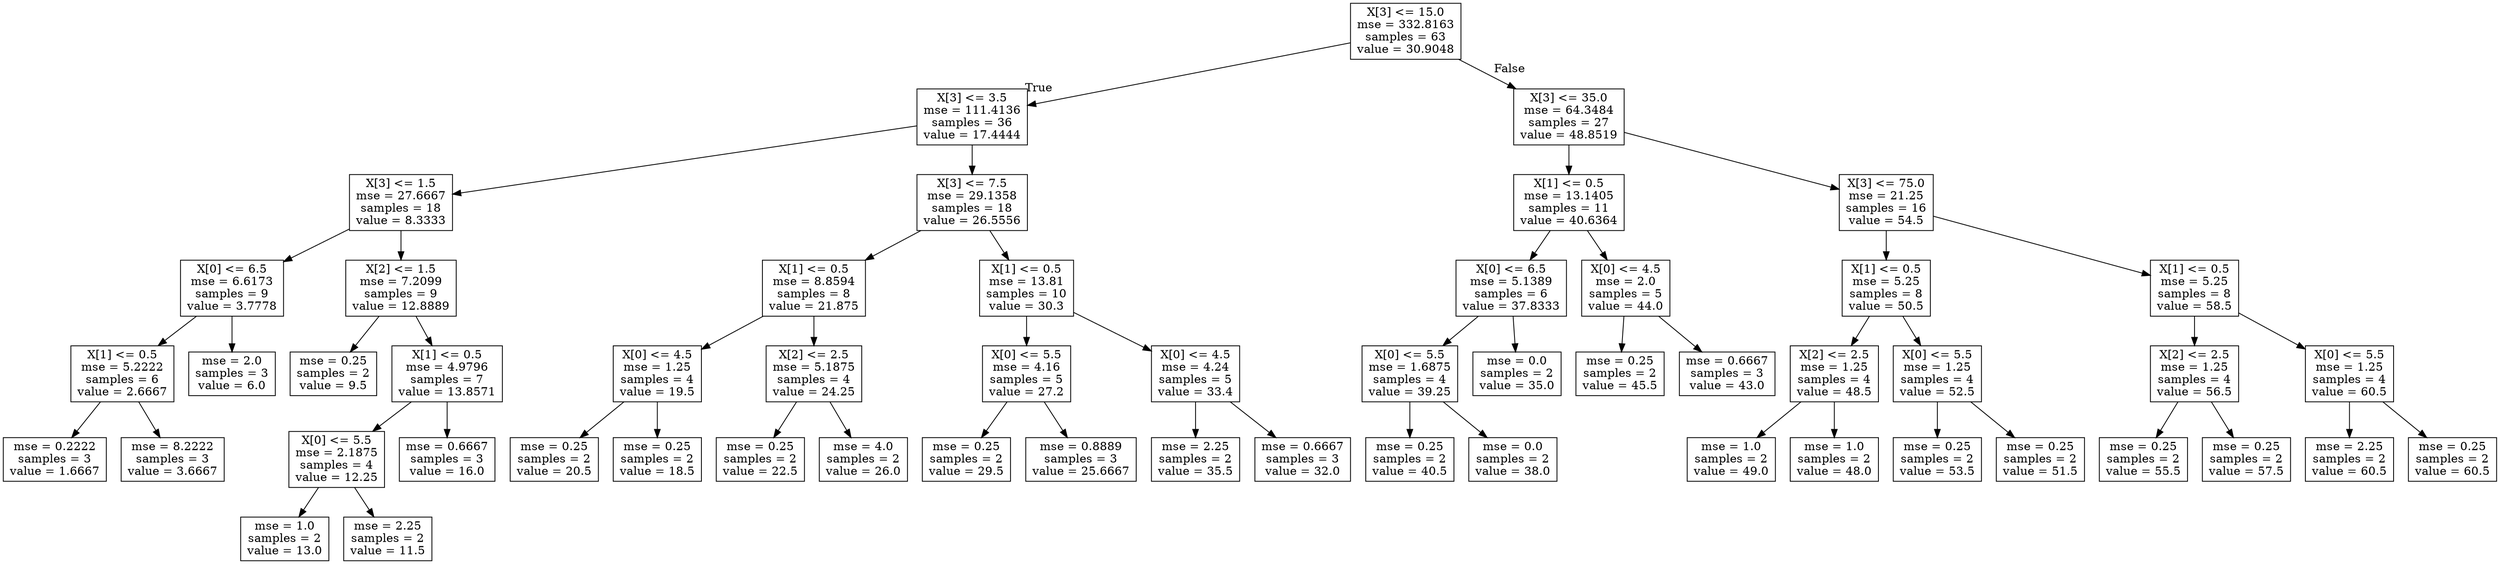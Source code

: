 digraph Tree {
node [shape=box] ;
0 [label="X[3] <= 15.0\nmse = 332.8163\nsamples = 63\nvalue = 30.9048"] ;
1 [label="X[3] <= 3.5\nmse = 111.4136\nsamples = 36\nvalue = 17.4444"] ;
0 -> 1 [labeldistance=2.5, labelangle=45, headlabel="True"] ;
2 [label="X[3] <= 1.5\nmse = 27.6667\nsamples = 18\nvalue = 8.3333"] ;
1 -> 2 ;
3 [label="X[0] <= 6.5\nmse = 6.6173\nsamples = 9\nvalue = 3.7778"] ;
2 -> 3 ;
4 [label="X[1] <= 0.5\nmse = 5.2222\nsamples = 6\nvalue = 2.6667"] ;
3 -> 4 ;
5 [label="mse = 0.2222\nsamples = 3\nvalue = 1.6667"] ;
4 -> 5 ;
6 [label="mse = 8.2222\nsamples = 3\nvalue = 3.6667"] ;
4 -> 6 ;
7 [label="mse = 2.0\nsamples = 3\nvalue = 6.0"] ;
3 -> 7 ;
8 [label="X[2] <= 1.5\nmse = 7.2099\nsamples = 9\nvalue = 12.8889"] ;
2 -> 8 ;
9 [label="mse = 0.25\nsamples = 2\nvalue = 9.5"] ;
8 -> 9 ;
10 [label="X[1] <= 0.5\nmse = 4.9796\nsamples = 7\nvalue = 13.8571"] ;
8 -> 10 ;
11 [label="X[0] <= 5.5\nmse = 2.1875\nsamples = 4\nvalue = 12.25"] ;
10 -> 11 ;
12 [label="mse = 1.0\nsamples = 2\nvalue = 13.0"] ;
11 -> 12 ;
13 [label="mse = 2.25\nsamples = 2\nvalue = 11.5"] ;
11 -> 13 ;
14 [label="mse = 0.6667\nsamples = 3\nvalue = 16.0"] ;
10 -> 14 ;
15 [label="X[3] <= 7.5\nmse = 29.1358\nsamples = 18\nvalue = 26.5556"] ;
1 -> 15 ;
16 [label="X[1] <= 0.5\nmse = 8.8594\nsamples = 8\nvalue = 21.875"] ;
15 -> 16 ;
17 [label="X[0] <= 4.5\nmse = 1.25\nsamples = 4\nvalue = 19.5"] ;
16 -> 17 ;
18 [label="mse = 0.25\nsamples = 2\nvalue = 20.5"] ;
17 -> 18 ;
19 [label="mse = 0.25\nsamples = 2\nvalue = 18.5"] ;
17 -> 19 ;
20 [label="X[2] <= 2.5\nmse = 5.1875\nsamples = 4\nvalue = 24.25"] ;
16 -> 20 ;
21 [label="mse = 0.25\nsamples = 2\nvalue = 22.5"] ;
20 -> 21 ;
22 [label="mse = 4.0\nsamples = 2\nvalue = 26.0"] ;
20 -> 22 ;
23 [label="X[1] <= 0.5\nmse = 13.81\nsamples = 10\nvalue = 30.3"] ;
15 -> 23 ;
24 [label="X[0] <= 5.5\nmse = 4.16\nsamples = 5\nvalue = 27.2"] ;
23 -> 24 ;
25 [label="mse = 0.25\nsamples = 2\nvalue = 29.5"] ;
24 -> 25 ;
26 [label="mse = 0.8889\nsamples = 3\nvalue = 25.6667"] ;
24 -> 26 ;
27 [label="X[0] <= 4.5\nmse = 4.24\nsamples = 5\nvalue = 33.4"] ;
23 -> 27 ;
28 [label="mse = 2.25\nsamples = 2\nvalue = 35.5"] ;
27 -> 28 ;
29 [label="mse = 0.6667\nsamples = 3\nvalue = 32.0"] ;
27 -> 29 ;
30 [label="X[3] <= 35.0\nmse = 64.3484\nsamples = 27\nvalue = 48.8519"] ;
0 -> 30 [labeldistance=2.5, labelangle=-45, headlabel="False"] ;
31 [label="X[1] <= 0.5\nmse = 13.1405\nsamples = 11\nvalue = 40.6364"] ;
30 -> 31 ;
32 [label="X[0] <= 6.5\nmse = 5.1389\nsamples = 6\nvalue = 37.8333"] ;
31 -> 32 ;
33 [label="X[0] <= 5.5\nmse = 1.6875\nsamples = 4\nvalue = 39.25"] ;
32 -> 33 ;
34 [label="mse = 0.25\nsamples = 2\nvalue = 40.5"] ;
33 -> 34 ;
35 [label="mse = 0.0\nsamples = 2\nvalue = 38.0"] ;
33 -> 35 ;
36 [label="mse = 0.0\nsamples = 2\nvalue = 35.0"] ;
32 -> 36 ;
37 [label="X[0] <= 4.5\nmse = 2.0\nsamples = 5\nvalue = 44.0"] ;
31 -> 37 ;
38 [label="mse = 0.25\nsamples = 2\nvalue = 45.5"] ;
37 -> 38 ;
39 [label="mse = 0.6667\nsamples = 3\nvalue = 43.0"] ;
37 -> 39 ;
40 [label="X[3] <= 75.0\nmse = 21.25\nsamples = 16\nvalue = 54.5"] ;
30 -> 40 ;
41 [label="X[1] <= 0.5\nmse = 5.25\nsamples = 8\nvalue = 50.5"] ;
40 -> 41 ;
42 [label="X[2] <= 2.5\nmse = 1.25\nsamples = 4\nvalue = 48.5"] ;
41 -> 42 ;
43 [label="mse = 1.0\nsamples = 2\nvalue = 49.0"] ;
42 -> 43 ;
44 [label="mse = 1.0\nsamples = 2\nvalue = 48.0"] ;
42 -> 44 ;
45 [label="X[0] <= 5.5\nmse = 1.25\nsamples = 4\nvalue = 52.5"] ;
41 -> 45 ;
46 [label="mse = 0.25\nsamples = 2\nvalue = 53.5"] ;
45 -> 46 ;
47 [label="mse = 0.25\nsamples = 2\nvalue = 51.5"] ;
45 -> 47 ;
48 [label="X[1] <= 0.5\nmse = 5.25\nsamples = 8\nvalue = 58.5"] ;
40 -> 48 ;
49 [label="X[2] <= 2.5\nmse = 1.25\nsamples = 4\nvalue = 56.5"] ;
48 -> 49 ;
50 [label="mse = 0.25\nsamples = 2\nvalue = 55.5"] ;
49 -> 50 ;
51 [label="mse = 0.25\nsamples = 2\nvalue = 57.5"] ;
49 -> 51 ;
52 [label="X[0] <= 5.5\nmse = 1.25\nsamples = 4\nvalue = 60.5"] ;
48 -> 52 ;
53 [label="mse = 2.25\nsamples = 2\nvalue = 60.5"] ;
52 -> 53 ;
54 [label="mse = 0.25\nsamples = 2\nvalue = 60.5"] ;
52 -> 54 ;
}